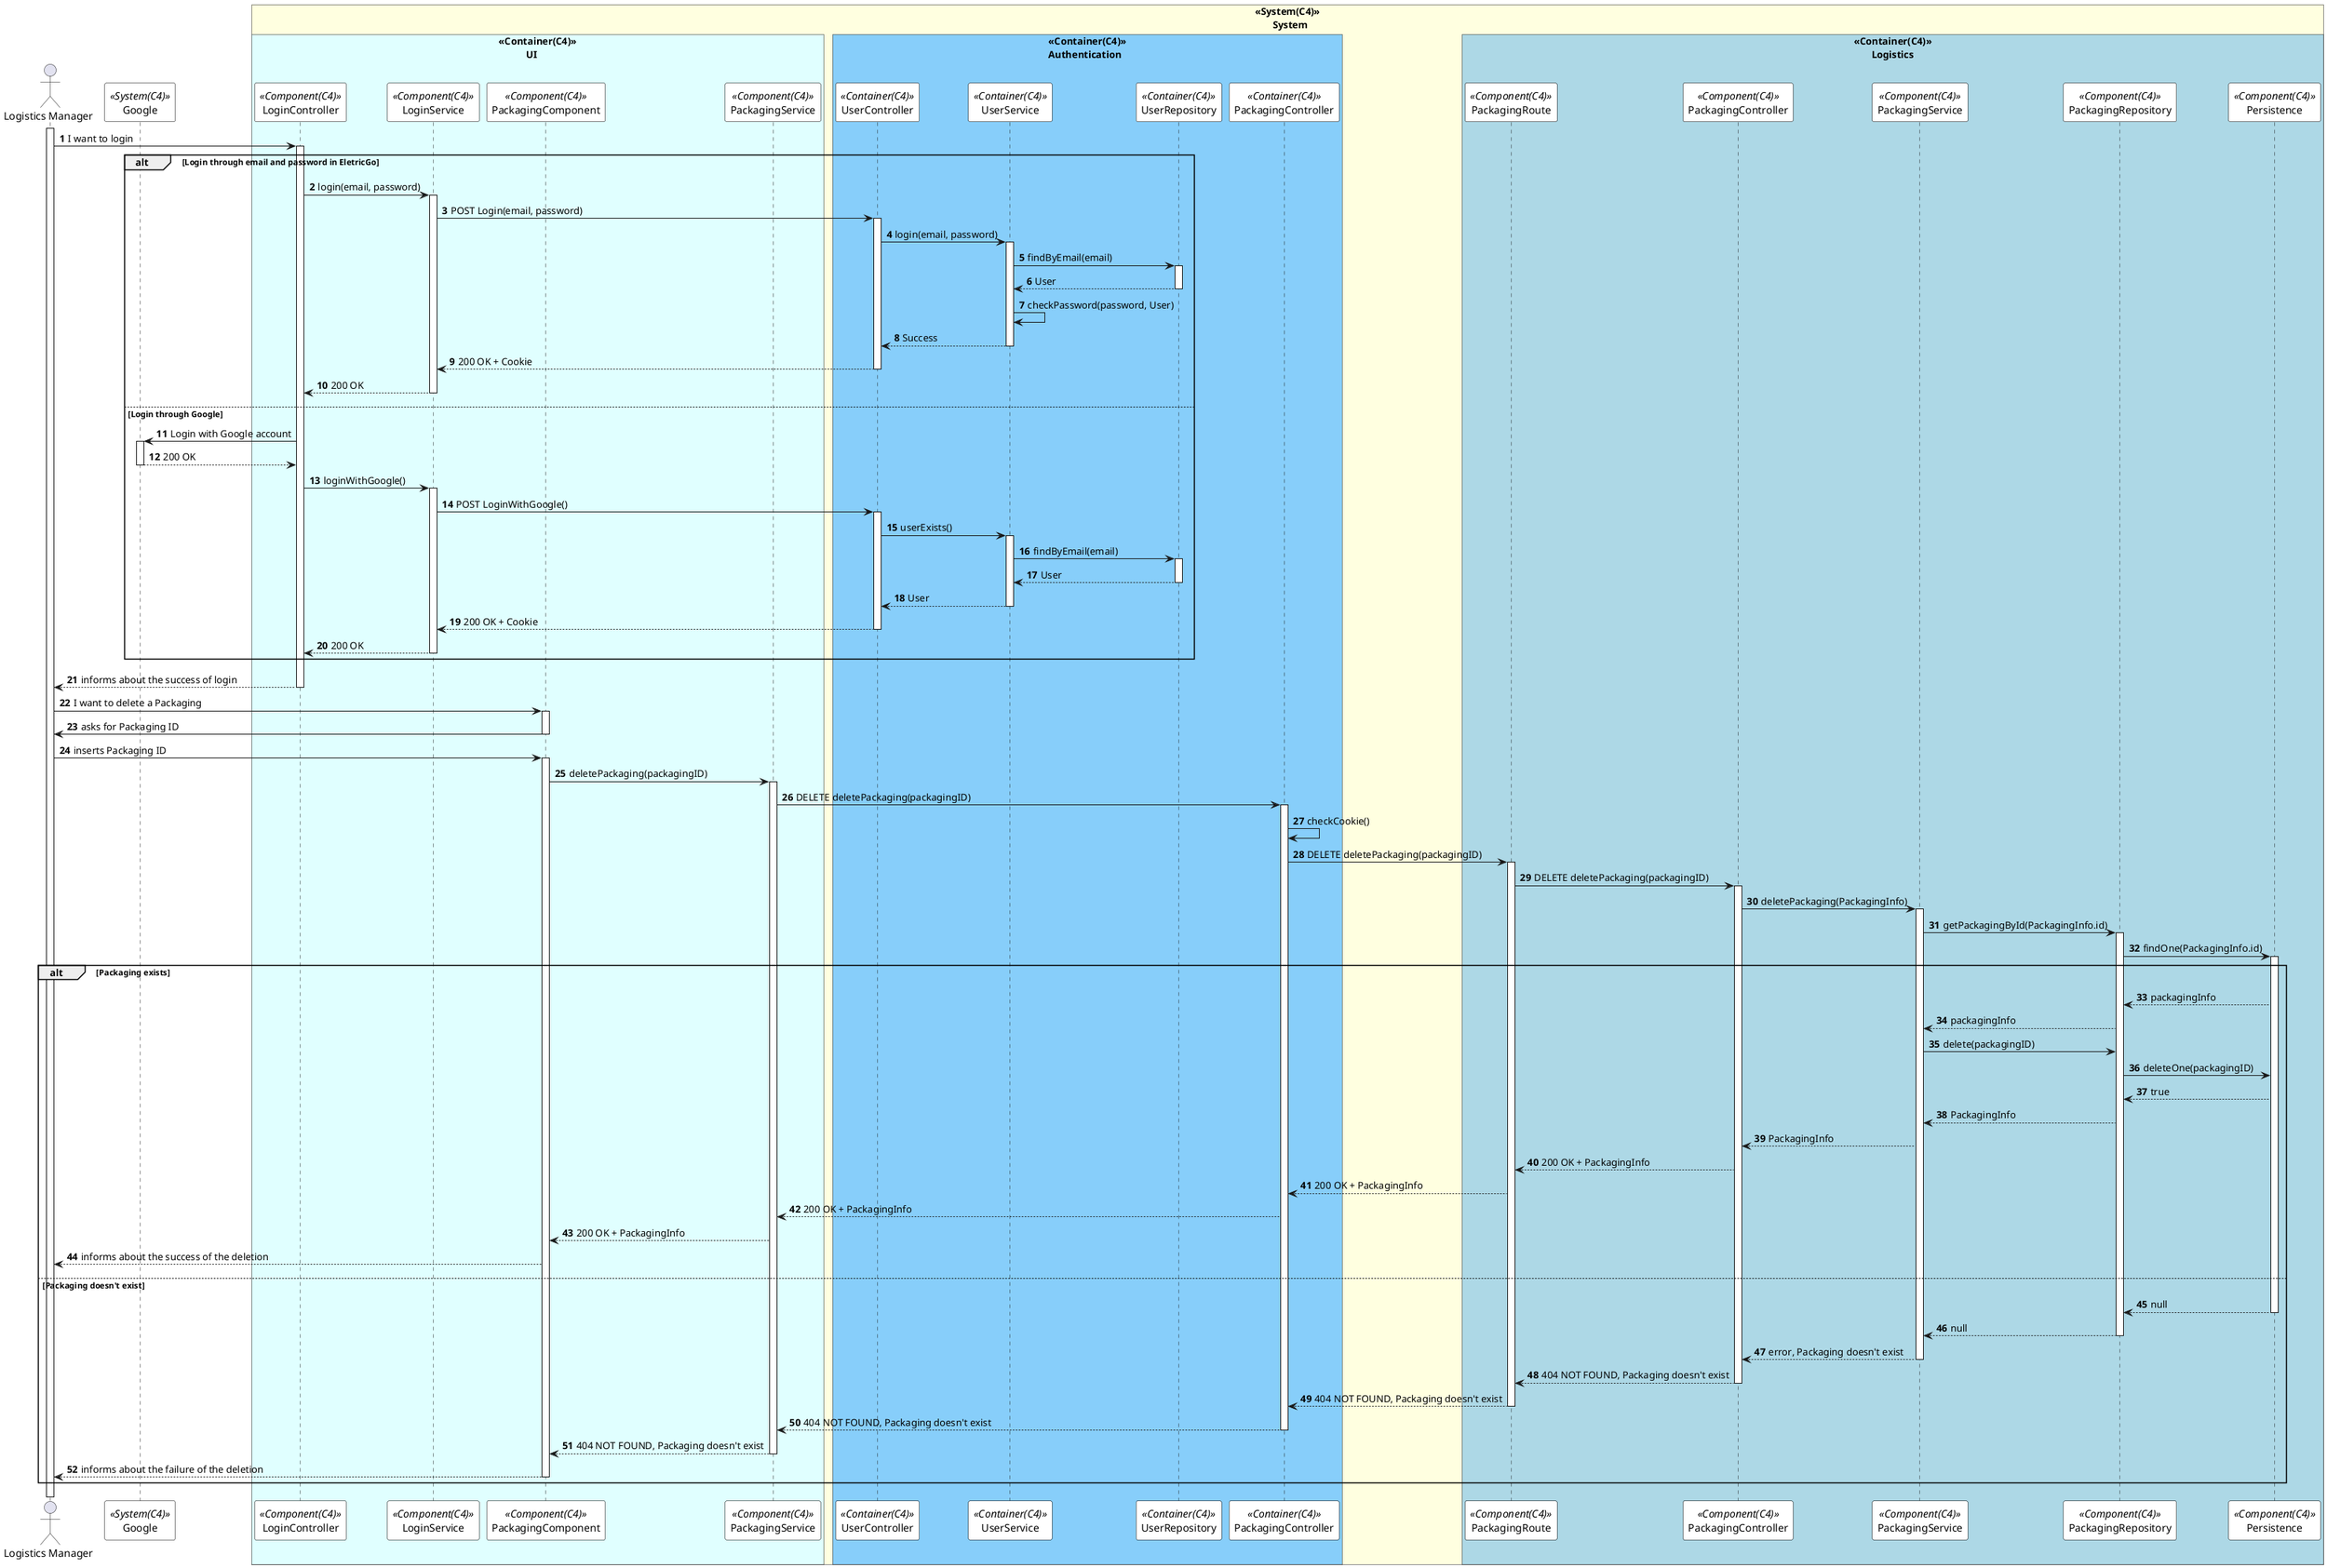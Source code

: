 @startuml deletePackagingSD
autonumber
!pragma teoz true
skinparam sequence {
ParticipantBorderColor black
ParticipantBackgroundColor white
}
actor "Logistics Manager" as manager

participant Google as Google <<System(C4)>>
box "<<System(C4)>>\n       System" #LightYellow
    box "<<Container(C4)>>\n           UI" #LightCyan
        
        participant LoginController as LoginC <<Component(C4)>>
        participant LoginService as LoginS <<Component(C4)>>
    
    
    
        participant PackagingComponent as PackagingC <<Component(C4)>>
        participant PackagingService as PackagingS <<Component(C4)>>
        

    end box

    box "<<Container(C4)>>\nAuthentication" #LightSkyBlue

        participant UserController as UserCTRL <<Container(C4)>> 
        participant UserService as UserServ <<Container(C4)>> 
        participant UserRepository as UserRepo <<Container(C4)>> 

        participant PackagingController as PackagingCTRL <<Container(C4)>>

    end box
    box "<<Container(C4)>>\n       Logistics" #LightBlue
        participant PackagingRoute as Route <<Component(C4)>>
        participant PackagingController as Controller <<Component(C4)>>
        participant PackagingService as Service <<Component(C4)>>
        participant PackagingRepository as Repository <<Component(C4)>>
        participant Persistence as Persistence <<Component(C4)>>
    end box
    
end box


activate manager
manager->LoginC: I want to login
activate LoginC

alt Login through email and password in EletricGo


    LoginC -> LoginS: login(email, password)
    activate LoginS
    LoginS -> UserCTRL: POST Login(email, password)
    activate UserCTRL

    UserCTRL -> UserServ: login(email, password)
    activate UserServ
    UserServ -> UserRepo: findByEmail(email)
    activate UserRepo
    UserRepo --> UserServ: User
    deactivate UserRepo
    UserServ -> UserServ: checkPassword(password, User)
    UserServ --> UserCTRL: Success
    deactivate UserServ


    UserCTRL --> LoginS: 200 OK + Cookie
    deactivate UserCTRL

    LoginS --> LoginC: 200 OK
    deactivate LoginS

else Login through Google

    LoginC -> Google: Login with Google account
    activate Google
    Google --> LoginC: 200 OK
    deactivate Google
    LoginC -> LoginS: loginWithGoogle()
    activate LoginS
    LoginS -> UserCTRL: POST LoginWithGoogle()
    activate UserCTRL
    UserCTRL -> UserServ: userExists()
    activate UserServ
    UserServ -> UserRepo: findByEmail(email)
    activate UserRepo
    UserRepo --> UserServ: User
    deactivate UserRepo
    UserServ --> UserCTRL: User
    deactivate UserServ
    UserCTRL --> LoginS: 200 OK + Cookie
    deactivate UserCTRL
    LoginS --> LoginC: 200 OK
    deactivate LoginS

    deactivate Google

end



LoginC --> manager: informs about the success of login
deactivate LoginC
manager -> PackagingC: I want to delete a Packaging
activate PackagingC

PackagingC -> manager: asks for Packaging ID
deactivate PackagingC

manager -> PackagingC: inserts Packaging ID
activate PackagingC
PackagingC -> PackagingS: deletePackaging(packagingID)
activate PackagingS
PackagingS -> PackagingCTRL: DELETE deletePackaging(packagingID)
activate PackagingCTRL
PackagingCTRL -> PackagingCTRL: checkCookie()

PackagingCTRL -> Route: DELETE deletePackaging(packagingID)

activate Route
Route -> Controller: DELETE deletePackaging(packagingID)
activate Controller

Controller -> Service: deletePackaging(PackagingInfo)
activate Service
Service -> Repository: getPackagingById(PackagingInfo.id)
activate Repository
Repository -> Persistence: findOne(PackagingInfo.id)
activate Persistence


alt Packaging exists

    Persistence --> Repository: packagingInfo

    Repository --> Service: packagingInfo

    Service -> Repository: delete(packagingID)

    Repository -> Persistence: deleteOne(packagingID)

    Persistence --> Repository: true

    Repository --> Service: PackagingInfo

    Service --> Controller: PackagingInfo

    Controller --> Route: 200 OK + PackagingInfo

    Route --> PackagingCTRL: 200 OK + PackagingInfo

    PackagingCTRL --> PackagingS: 200 OK + PackagingInfo

    PackagingS --> PackagingC: 200 OK + PackagingInfo

    PackagingC --> manager: informs about the success of the deletion

else Packaging doesn't exist

    Persistence --> Repository: null
    deactivate Persistence
    Repository --> Service: null
    deactivate Repository
    Service --> Controller: error, Packaging doesn't exist
    deactivate Service
    Controller --> Route: 404 NOT FOUND, Packaging doesn't exist
    deactivate Controller
    Route --> PackagingCTRL: 404 NOT FOUND, Packaging doesn't exist
    deactivate Route
    PackagingCTRL --> PackagingS: 404 NOT FOUND, Packaging doesn't exist
    deactivate PackagingCTRL
    PackagingS --> PackagingC: 404 NOT FOUND, Packaging doesn't exist
    deactivate PackagingS
    PackagingC --> manager: informs about the failure of the deletion
    deactivate PackagingC

end

deactivate manager

@enduml